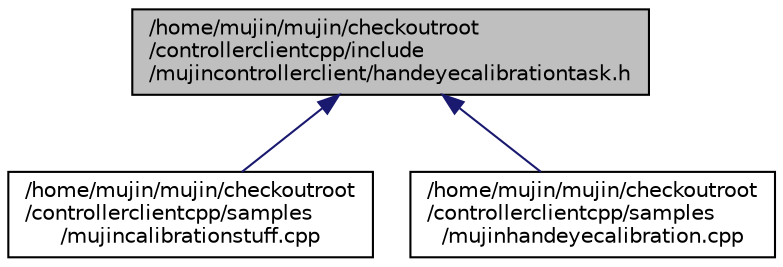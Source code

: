 digraph "/home/mujin/mujin/checkoutroot/controllerclientcpp/include/mujincontrollerclient/handeyecalibrationtask.h"
{
  bgcolor="transparent";
  edge [fontname="Helvetica",fontsize="10",labelfontname="Helvetica",labelfontsize="10"];
  node [fontname="Helvetica",fontsize="10",shape=record];
  Node1 [label="/home/mujin/mujin/checkoutroot\l/controllerclientcpp/include\l/mujincontrollerclient/handeyecalibrationtask.h",height=0.2,width=0.4,color="black", fillcolor="grey75", style="filled" fontcolor="black"];
  Node1 -> Node2 [dir="back",color="midnightblue",fontsize="10",style="solid",fontname="Helvetica"];
  Node2 [label="/home/mujin/mujin/checkoutroot\l/controllerclientcpp/samples\l/mujincalibrationstuff.cpp",height=0.2,width=0.4,color="black",URL="$mujincalibrationstuff_8cpp.html"];
  Node1 -> Node3 [dir="back",color="midnightblue",fontsize="10",style="solid",fontname="Helvetica"];
  Node3 [label="/home/mujin/mujin/checkoutroot\l/controllerclientcpp/samples\l/mujinhandeyecalibration.cpp",height=0.2,width=0.4,color="black",URL="$mujinhandeyecalibration_8cpp.html"];
}
